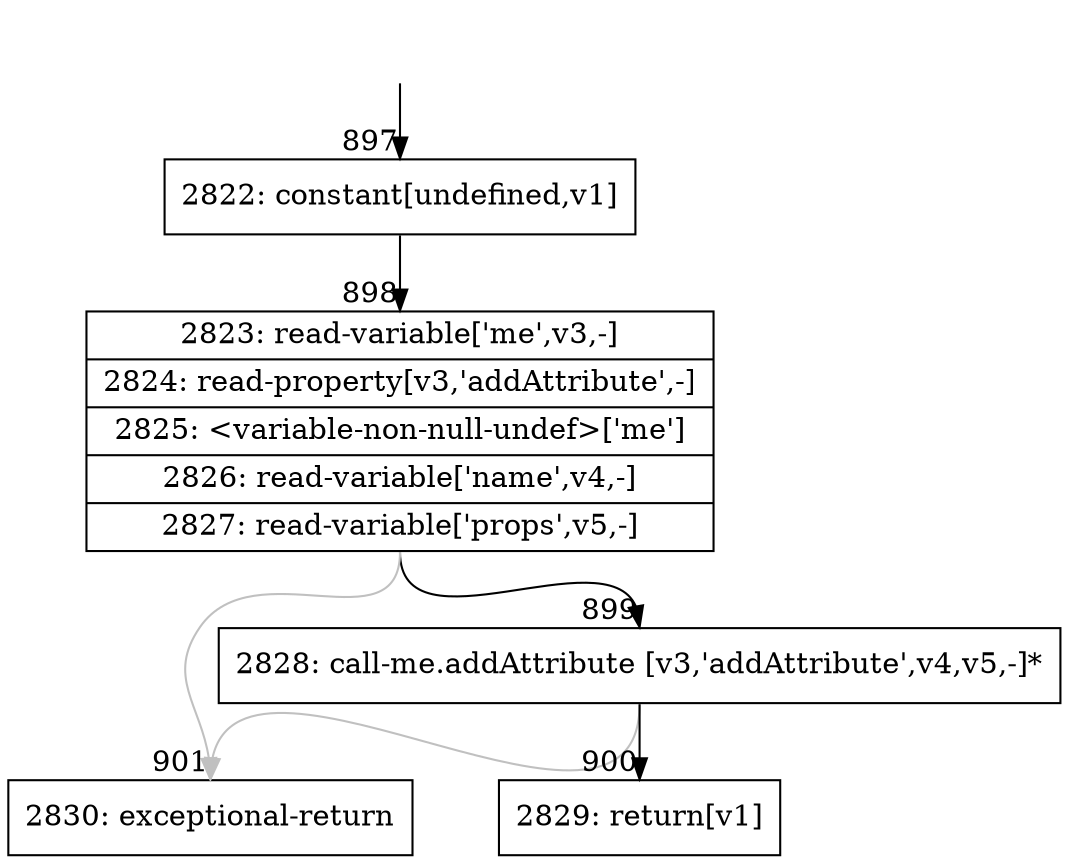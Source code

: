 digraph {
rankdir="TD"
BB_entry102[shape=none,label=""];
BB_entry102 -> BB897 [tailport=s, headport=n, headlabel="    897"]
BB897 [shape=record label="{2822: constant[undefined,v1]}" ] 
BB897 -> BB898 [tailport=s, headport=n, headlabel="      898"]
BB898 [shape=record label="{2823: read-variable['me',v3,-]|2824: read-property[v3,'addAttribute',-]|2825: \<variable-non-null-undef\>['me']|2826: read-variable['name',v4,-]|2827: read-variable['props',v5,-]}" ] 
BB898 -> BB899 [tailport=s, headport=n, headlabel="      899"]
BB898 -> BB901 [tailport=s, headport=n, color=gray, headlabel="      901"]
BB899 [shape=record label="{2828: call-me.addAttribute [v3,'addAttribute',v4,v5,-]*}" ] 
BB899 -> BB900 [tailport=s, headport=n, headlabel="      900"]
BB899 -> BB901 [tailport=s, headport=n, color=gray]
BB900 [shape=record label="{2829: return[v1]}" ] 
BB901 [shape=record label="{2830: exceptional-return}" ] 
//#$~ 1003
}
